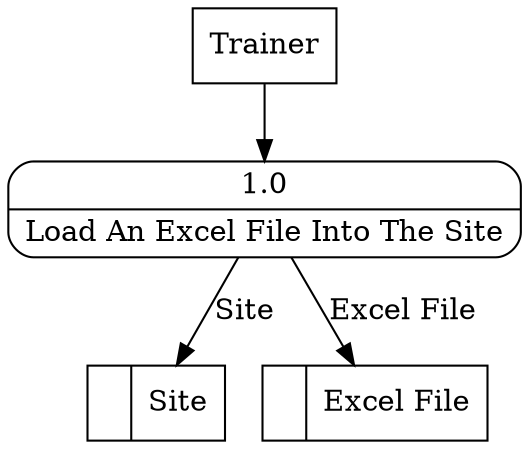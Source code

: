 digraph dfd2{ 
node[shape=record]
200 [label="<f0>  |<f1> Site " ];
201 [label="<f0>  |<f1> Excel File " ];
202 [label="Trainer" shape=box];
203 [label="{<f0> 1.0|<f1> Load An Excel File Into The Site }" shape=Mrecord];
202 -> 203
203 -> 201 [label="Excel File"]
203 -> 200 [label="Site"]
}